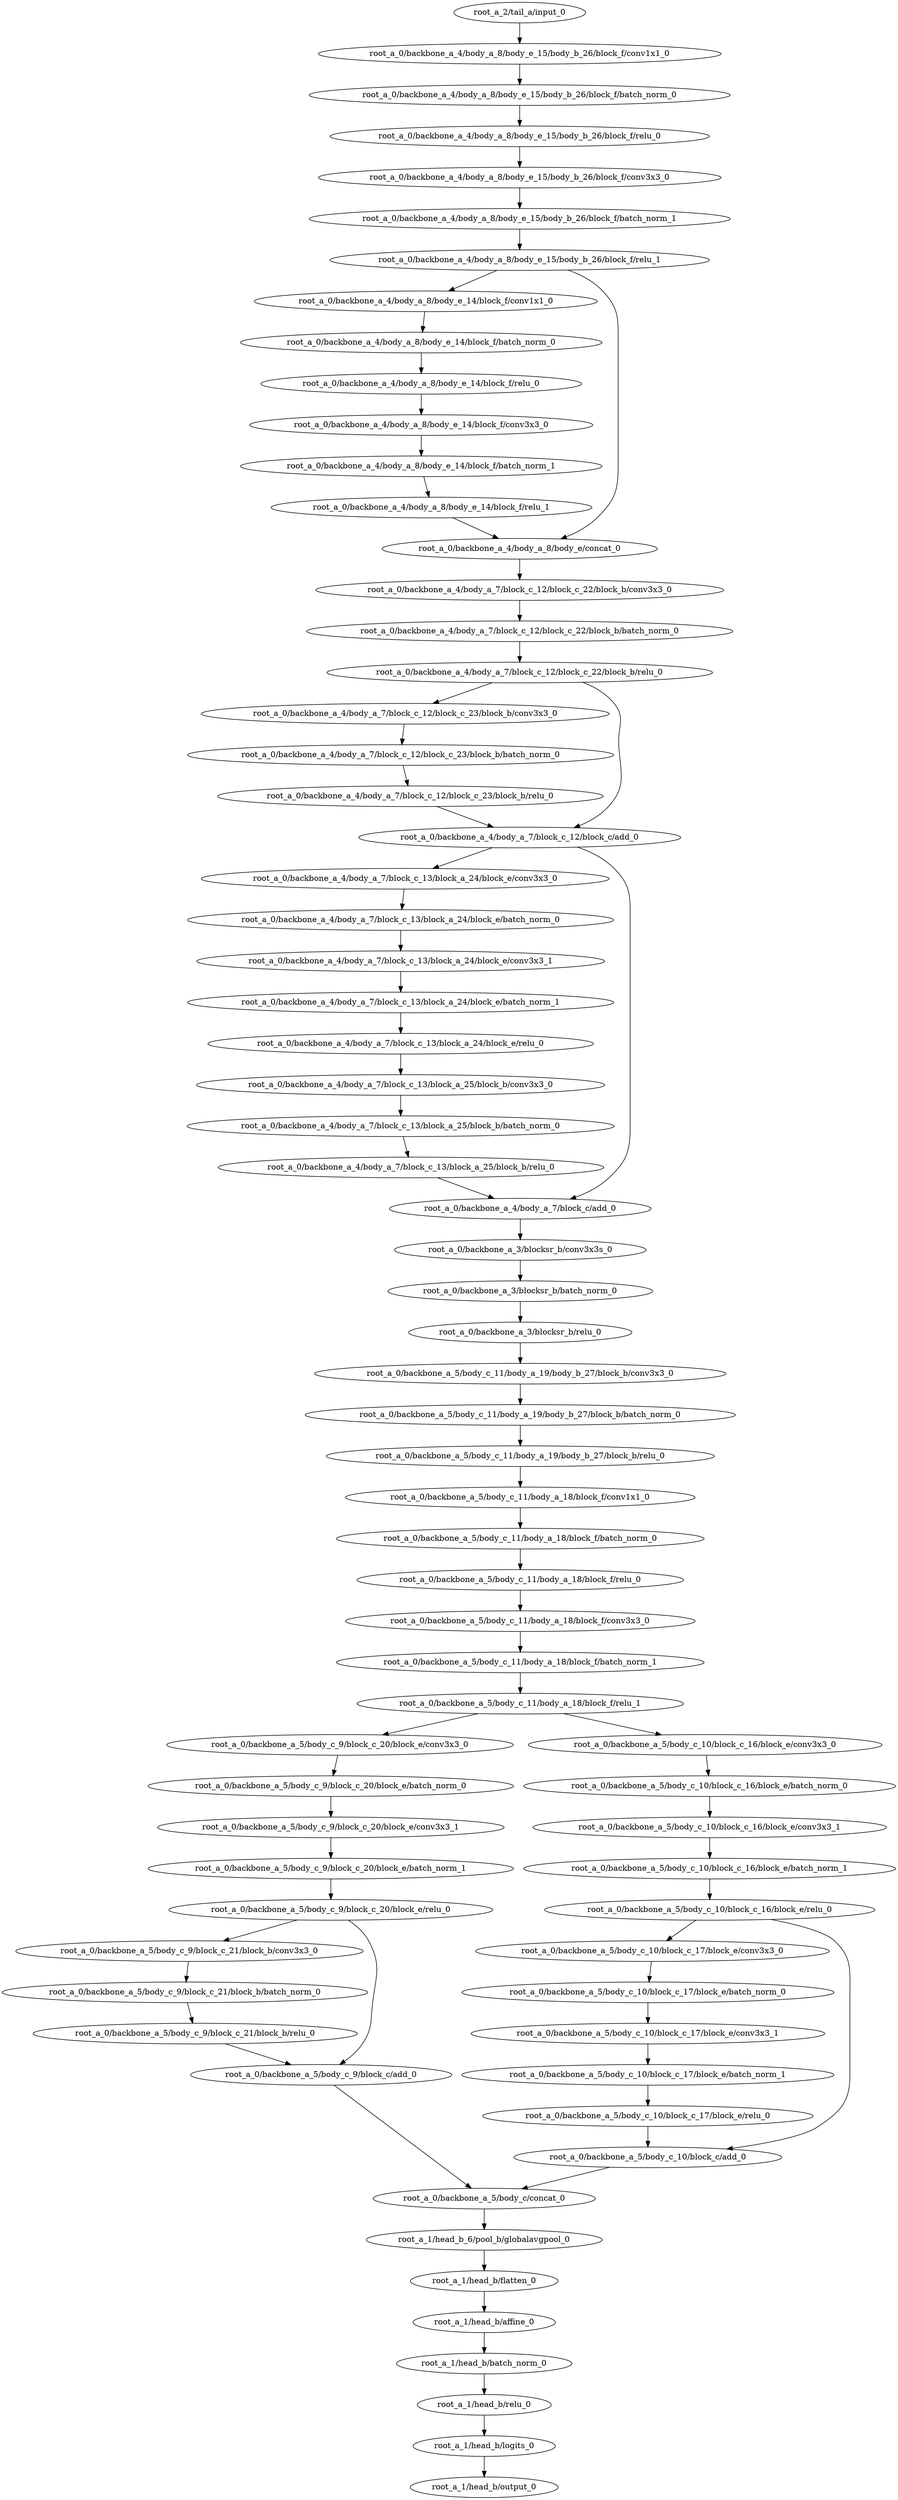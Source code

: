 digraph root_a {
	"root_a_2/tail_a/input_0"
	"root_a_0/backbone_a_4/body_a_8/body_e_15/body_b_26/block_f/conv1x1_0"
	"root_a_0/backbone_a_4/body_a_8/body_e_15/body_b_26/block_f/batch_norm_0"
	"root_a_0/backbone_a_4/body_a_8/body_e_15/body_b_26/block_f/relu_0"
	"root_a_0/backbone_a_4/body_a_8/body_e_15/body_b_26/block_f/conv3x3_0"
	"root_a_0/backbone_a_4/body_a_8/body_e_15/body_b_26/block_f/batch_norm_1"
	"root_a_0/backbone_a_4/body_a_8/body_e_15/body_b_26/block_f/relu_1"
	"root_a_0/backbone_a_4/body_a_8/body_e_14/block_f/conv1x1_0"
	"root_a_0/backbone_a_4/body_a_8/body_e_14/block_f/batch_norm_0"
	"root_a_0/backbone_a_4/body_a_8/body_e_14/block_f/relu_0"
	"root_a_0/backbone_a_4/body_a_8/body_e_14/block_f/conv3x3_0"
	"root_a_0/backbone_a_4/body_a_8/body_e_14/block_f/batch_norm_1"
	"root_a_0/backbone_a_4/body_a_8/body_e_14/block_f/relu_1"
	"root_a_0/backbone_a_4/body_a_8/body_e/concat_0"
	"root_a_0/backbone_a_4/body_a_7/block_c_12/block_c_22/block_b/conv3x3_0"
	"root_a_0/backbone_a_4/body_a_7/block_c_12/block_c_22/block_b/batch_norm_0"
	"root_a_0/backbone_a_4/body_a_7/block_c_12/block_c_22/block_b/relu_0"
	"root_a_0/backbone_a_4/body_a_7/block_c_12/block_c_23/block_b/conv3x3_0"
	"root_a_0/backbone_a_4/body_a_7/block_c_12/block_c_23/block_b/batch_norm_0"
	"root_a_0/backbone_a_4/body_a_7/block_c_12/block_c_23/block_b/relu_0"
	"root_a_0/backbone_a_4/body_a_7/block_c_12/block_c/add_0"
	"root_a_0/backbone_a_4/body_a_7/block_c_13/block_a_24/block_e/conv3x3_0"
	"root_a_0/backbone_a_4/body_a_7/block_c_13/block_a_24/block_e/batch_norm_0"
	"root_a_0/backbone_a_4/body_a_7/block_c_13/block_a_24/block_e/conv3x3_1"
	"root_a_0/backbone_a_4/body_a_7/block_c_13/block_a_24/block_e/batch_norm_1"
	"root_a_0/backbone_a_4/body_a_7/block_c_13/block_a_24/block_e/relu_0"
	"root_a_0/backbone_a_4/body_a_7/block_c_13/block_a_25/block_b/conv3x3_0"
	"root_a_0/backbone_a_4/body_a_7/block_c_13/block_a_25/block_b/batch_norm_0"
	"root_a_0/backbone_a_4/body_a_7/block_c_13/block_a_25/block_b/relu_0"
	"root_a_0/backbone_a_4/body_a_7/block_c/add_0"
	"root_a_0/backbone_a_3/blocksr_b/conv3x3s_0"
	"root_a_0/backbone_a_3/blocksr_b/batch_norm_0"
	"root_a_0/backbone_a_3/blocksr_b/relu_0"
	"root_a_0/backbone_a_5/body_c_11/body_a_19/body_b_27/block_b/conv3x3_0"
	"root_a_0/backbone_a_5/body_c_11/body_a_19/body_b_27/block_b/batch_norm_0"
	"root_a_0/backbone_a_5/body_c_11/body_a_19/body_b_27/block_b/relu_0"
	"root_a_0/backbone_a_5/body_c_11/body_a_18/block_f/conv1x1_0"
	"root_a_0/backbone_a_5/body_c_11/body_a_18/block_f/batch_norm_0"
	"root_a_0/backbone_a_5/body_c_11/body_a_18/block_f/relu_0"
	"root_a_0/backbone_a_5/body_c_11/body_a_18/block_f/conv3x3_0"
	"root_a_0/backbone_a_5/body_c_11/body_a_18/block_f/batch_norm_1"
	"root_a_0/backbone_a_5/body_c_11/body_a_18/block_f/relu_1"
	"root_a_0/backbone_a_5/body_c_9/block_c_20/block_e/conv3x3_0"
	"root_a_0/backbone_a_5/body_c_9/block_c_20/block_e/batch_norm_0"
	"root_a_0/backbone_a_5/body_c_9/block_c_20/block_e/conv3x3_1"
	"root_a_0/backbone_a_5/body_c_9/block_c_20/block_e/batch_norm_1"
	"root_a_0/backbone_a_5/body_c_9/block_c_20/block_e/relu_0"
	"root_a_0/backbone_a_5/body_c_9/block_c_21/block_b/conv3x3_0"
	"root_a_0/backbone_a_5/body_c_9/block_c_21/block_b/batch_norm_0"
	"root_a_0/backbone_a_5/body_c_9/block_c_21/block_b/relu_0"
	"root_a_0/backbone_a_5/body_c_9/block_c/add_0"
	"root_a_0/backbone_a_5/body_c_10/block_c_16/block_e/conv3x3_0"
	"root_a_0/backbone_a_5/body_c_10/block_c_16/block_e/batch_norm_0"
	"root_a_0/backbone_a_5/body_c_10/block_c_16/block_e/conv3x3_1"
	"root_a_0/backbone_a_5/body_c_10/block_c_16/block_e/batch_norm_1"
	"root_a_0/backbone_a_5/body_c_10/block_c_16/block_e/relu_0"
	"root_a_0/backbone_a_5/body_c_10/block_c_17/block_e/conv3x3_0"
	"root_a_0/backbone_a_5/body_c_10/block_c_17/block_e/batch_norm_0"
	"root_a_0/backbone_a_5/body_c_10/block_c_17/block_e/conv3x3_1"
	"root_a_0/backbone_a_5/body_c_10/block_c_17/block_e/batch_norm_1"
	"root_a_0/backbone_a_5/body_c_10/block_c_17/block_e/relu_0"
	"root_a_0/backbone_a_5/body_c_10/block_c/add_0"
	"root_a_0/backbone_a_5/body_c/concat_0"
	"root_a_1/head_b_6/pool_b/globalavgpool_0"
	"root_a_1/head_b/flatten_0"
	"root_a_1/head_b/affine_0"
	"root_a_1/head_b/batch_norm_0"
	"root_a_1/head_b/relu_0"
	"root_a_1/head_b/logits_0"
	"root_a_1/head_b/output_0"

	"root_a_2/tail_a/input_0" -> "root_a_0/backbone_a_4/body_a_8/body_e_15/body_b_26/block_f/conv1x1_0"
	"root_a_0/backbone_a_4/body_a_8/body_e_15/body_b_26/block_f/conv1x1_0" -> "root_a_0/backbone_a_4/body_a_8/body_e_15/body_b_26/block_f/batch_norm_0"
	"root_a_0/backbone_a_4/body_a_8/body_e_15/body_b_26/block_f/batch_norm_0" -> "root_a_0/backbone_a_4/body_a_8/body_e_15/body_b_26/block_f/relu_0"
	"root_a_0/backbone_a_4/body_a_8/body_e_15/body_b_26/block_f/relu_0" -> "root_a_0/backbone_a_4/body_a_8/body_e_15/body_b_26/block_f/conv3x3_0"
	"root_a_0/backbone_a_4/body_a_8/body_e_15/body_b_26/block_f/conv3x3_0" -> "root_a_0/backbone_a_4/body_a_8/body_e_15/body_b_26/block_f/batch_norm_1"
	"root_a_0/backbone_a_4/body_a_8/body_e_15/body_b_26/block_f/batch_norm_1" -> "root_a_0/backbone_a_4/body_a_8/body_e_15/body_b_26/block_f/relu_1"
	"root_a_0/backbone_a_4/body_a_8/body_e_15/body_b_26/block_f/relu_1" -> "root_a_0/backbone_a_4/body_a_8/body_e_14/block_f/conv1x1_0"
	"root_a_0/backbone_a_4/body_a_8/body_e_14/block_f/conv1x1_0" -> "root_a_0/backbone_a_4/body_a_8/body_e_14/block_f/batch_norm_0"
	"root_a_0/backbone_a_4/body_a_8/body_e_14/block_f/batch_norm_0" -> "root_a_0/backbone_a_4/body_a_8/body_e_14/block_f/relu_0"
	"root_a_0/backbone_a_4/body_a_8/body_e_14/block_f/relu_0" -> "root_a_0/backbone_a_4/body_a_8/body_e_14/block_f/conv3x3_0"
	"root_a_0/backbone_a_4/body_a_8/body_e_14/block_f/conv3x3_0" -> "root_a_0/backbone_a_4/body_a_8/body_e_14/block_f/batch_norm_1"
	"root_a_0/backbone_a_4/body_a_8/body_e_14/block_f/batch_norm_1" -> "root_a_0/backbone_a_4/body_a_8/body_e_14/block_f/relu_1"
	"root_a_0/backbone_a_4/body_a_8/body_e_14/block_f/relu_1" -> "root_a_0/backbone_a_4/body_a_8/body_e/concat_0"
	"root_a_0/backbone_a_4/body_a_8/body_e_15/body_b_26/block_f/relu_1" -> "root_a_0/backbone_a_4/body_a_8/body_e/concat_0"
	"root_a_0/backbone_a_4/body_a_8/body_e/concat_0" -> "root_a_0/backbone_a_4/body_a_7/block_c_12/block_c_22/block_b/conv3x3_0"
	"root_a_0/backbone_a_4/body_a_7/block_c_12/block_c_22/block_b/conv3x3_0" -> "root_a_0/backbone_a_4/body_a_7/block_c_12/block_c_22/block_b/batch_norm_0"
	"root_a_0/backbone_a_4/body_a_7/block_c_12/block_c_22/block_b/batch_norm_0" -> "root_a_0/backbone_a_4/body_a_7/block_c_12/block_c_22/block_b/relu_0"
	"root_a_0/backbone_a_4/body_a_7/block_c_12/block_c_22/block_b/relu_0" -> "root_a_0/backbone_a_4/body_a_7/block_c_12/block_c_23/block_b/conv3x3_0"
	"root_a_0/backbone_a_4/body_a_7/block_c_12/block_c_23/block_b/conv3x3_0" -> "root_a_0/backbone_a_4/body_a_7/block_c_12/block_c_23/block_b/batch_norm_0"
	"root_a_0/backbone_a_4/body_a_7/block_c_12/block_c_23/block_b/batch_norm_0" -> "root_a_0/backbone_a_4/body_a_7/block_c_12/block_c_23/block_b/relu_0"
	"root_a_0/backbone_a_4/body_a_7/block_c_12/block_c_22/block_b/relu_0" -> "root_a_0/backbone_a_4/body_a_7/block_c_12/block_c/add_0"
	"root_a_0/backbone_a_4/body_a_7/block_c_12/block_c_23/block_b/relu_0" -> "root_a_0/backbone_a_4/body_a_7/block_c_12/block_c/add_0"
	"root_a_0/backbone_a_4/body_a_7/block_c_12/block_c/add_0" -> "root_a_0/backbone_a_4/body_a_7/block_c_13/block_a_24/block_e/conv3x3_0"
	"root_a_0/backbone_a_4/body_a_7/block_c_13/block_a_24/block_e/conv3x3_0" -> "root_a_0/backbone_a_4/body_a_7/block_c_13/block_a_24/block_e/batch_norm_0"
	"root_a_0/backbone_a_4/body_a_7/block_c_13/block_a_24/block_e/batch_norm_0" -> "root_a_0/backbone_a_4/body_a_7/block_c_13/block_a_24/block_e/conv3x3_1"
	"root_a_0/backbone_a_4/body_a_7/block_c_13/block_a_24/block_e/conv3x3_1" -> "root_a_0/backbone_a_4/body_a_7/block_c_13/block_a_24/block_e/batch_norm_1"
	"root_a_0/backbone_a_4/body_a_7/block_c_13/block_a_24/block_e/batch_norm_1" -> "root_a_0/backbone_a_4/body_a_7/block_c_13/block_a_24/block_e/relu_0"
	"root_a_0/backbone_a_4/body_a_7/block_c_13/block_a_24/block_e/relu_0" -> "root_a_0/backbone_a_4/body_a_7/block_c_13/block_a_25/block_b/conv3x3_0"
	"root_a_0/backbone_a_4/body_a_7/block_c_13/block_a_25/block_b/conv3x3_0" -> "root_a_0/backbone_a_4/body_a_7/block_c_13/block_a_25/block_b/batch_norm_0"
	"root_a_0/backbone_a_4/body_a_7/block_c_13/block_a_25/block_b/batch_norm_0" -> "root_a_0/backbone_a_4/body_a_7/block_c_13/block_a_25/block_b/relu_0"
	"root_a_0/backbone_a_4/body_a_7/block_c_12/block_c/add_0" -> "root_a_0/backbone_a_4/body_a_7/block_c/add_0"
	"root_a_0/backbone_a_4/body_a_7/block_c_13/block_a_25/block_b/relu_0" -> "root_a_0/backbone_a_4/body_a_7/block_c/add_0"
	"root_a_0/backbone_a_4/body_a_7/block_c/add_0" -> "root_a_0/backbone_a_3/blocksr_b/conv3x3s_0"
	"root_a_0/backbone_a_3/blocksr_b/conv3x3s_0" -> "root_a_0/backbone_a_3/blocksr_b/batch_norm_0"
	"root_a_0/backbone_a_3/blocksr_b/batch_norm_0" -> "root_a_0/backbone_a_3/blocksr_b/relu_0"
	"root_a_0/backbone_a_3/blocksr_b/relu_0" -> "root_a_0/backbone_a_5/body_c_11/body_a_19/body_b_27/block_b/conv3x3_0"
	"root_a_0/backbone_a_5/body_c_11/body_a_19/body_b_27/block_b/conv3x3_0" -> "root_a_0/backbone_a_5/body_c_11/body_a_19/body_b_27/block_b/batch_norm_0"
	"root_a_0/backbone_a_5/body_c_11/body_a_19/body_b_27/block_b/batch_norm_0" -> "root_a_0/backbone_a_5/body_c_11/body_a_19/body_b_27/block_b/relu_0"
	"root_a_0/backbone_a_5/body_c_11/body_a_19/body_b_27/block_b/relu_0" -> "root_a_0/backbone_a_5/body_c_11/body_a_18/block_f/conv1x1_0"
	"root_a_0/backbone_a_5/body_c_11/body_a_18/block_f/conv1x1_0" -> "root_a_0/backbone_a_5/body_c_11/body_a_18/block_f/batch_norm_0"
	"root_a_0/backbone_a_5/body_c_11/body_a_18/block_f/batch_norm_0" -> "root_a_0/backbone_a_5/body_c_11/body_a_18/block_f/relu_0"
	"root_a_0/backbone_a_5/body_c_11/body_a_18/block_f/relu_0" -> "root_a_0/backbone_a_5/body_c_11/body_a_18/block_f/conv3x3_0"
	"root_a_0/backbone_a_5/body_c_11/body_a_18/block_f/conv3x3_0" -> "root_a_0/backbone_a_5/body_c_11/body_a_18/block_f/batch_norm_1"
	"root_a_0/backbone_a_5/body_c_11/body_a_18/block_f/batch_norm_1" -> "root_a_0/backbone_a_5/body_c_11/body_a_18/block_f/relu_1"
	"root_a_0/backbone_a_5/body_c_11/body_a_18/block_f/relu_1" -> "root_a_0/backbone_a_5/body_c_9/block_c_20/block_e/conv3x3_0"
	"root_a_0/backbone_a_5/body_c_9/block_c_20/block_e/conv3x3_0" -> "root_a_0/backbone_a_5/body_c_9/block_c_20/block_e/batch_norm_0"
	"root_a_0/backbone_a_5/body_c_9/block_c_20/block_e/batch_norm_0" -> "root_a_0/backbone_a_5/body_c_9/block_c_20/block_e/conv3x3_1"
	"root_a_0/backbone_a_5/body_c_9/block_c_20/block_e/conv3x3_1" -> "root_a_0/backbone_a_5/body_c_9/block_c_20/block_e/batch_norm_1"
	"root_a_0/backbone_a_5/body_c_9/block_c_20/block_e/batch_norm_1" -> "root_a_0/backbone_a_5/body_c_9/block_c_20/block_e/relu_0"
	"root_a_0/backbone_a_5/body_c_9/block_c_20/block_e/relu_0" -> "root_a_0/backbone_a_5/body_c_9/block_c_21/block_b/conv3x3_0"
	"root_a_0/backbone_a_5/body_c_9/block_c_21/block_b/conv3x3_0" -> "root_a_0/backbone_a_5/body_c_9/block_c_21/block_b/batch_norm_0"
	"root_a_0/backbone_a_5/body_c_9/block_c_21/block_b/batch_norm_0" -> "root_a_0/backbone_a_5/body_c_9/block_c_21/block_b/relu_0"
	"root_a_0/backbone_a_5/body_c_9/block_c_20/block_e/relu_0" -> "root_a_0/backbone_a_5/body_c_9/block_c/add_0"
	"root_a_0/backbone_a_5/body_c_9/block_c_21/block_b/relu_0" -> "root_a_0/backbone_a_5/body_c_9/block_c/add_0"
	"root_a_0/backbone_a_5/body_c_11/body_a_18/block_f/relu_1" -> "root_a_0/backbone_a_5/body_c_10/block_c_16/block_e/conv3x3_0"
	"root_a_0/backbone_a_5/body_c_10/block_c_16/block_e/conv3x3_0" -> "root_a_0/backbone_a_5/body_c_10/block_c_16/block_e/batch_norm_0"
	"root_a_0/backbone_a_5/body_c_10/block_c_16/block_e/batch_norm_0" -> "root_a_0/backbone_a_5/body_c_10/block_c_16/block_e/conv3x3_1"
	"root_a_0/backbone_a_5/body_c_10/block_c_16/block_e/conv3x3_1" -> "root_a_0/backbone_a_5/body_c_10/block_c_16/block_e/batch_norm_1"
	"root_a_0/backbone_a_5/body_c_10/block_c_16/block_e/batch_norm_1" -> "root_a_0/backbone_a_5/body_c_10/block_c_16/block_e/relu_0"
	"root_a_0/backbone_a_5/body_c_10/block_c_16/block_e/relu_0" -> "root_a_0/backbone_a_5/body_c_10/block_c_17/block_e/conv3x3_0"
	"root_a_0/backbone_a_5/body_c_10/block_c_17/block_e/conv3x3_0" -> "root_a_0/backbone_a_5/body_c_10/block_c_17/block_e/batch_norm_0"
	"root_a_0/backbone_a_5/body_c_10/block_c_17/block_e/batch_norm_0" -> "root_a_0/backbone_a_5/body_c_10/block_c_17/block_e/conv3x3_1"
	"root_a_0/backbone_a_5/body_c_10/block_c_17/block_e/conv3x3_1" -> "root_a_0/backbone_a_5/body_c_10/block_c_17/block_e/batch_norm_1"
	"root_a_0/backbone_a_5/body_c_10/block_c_17/block_e/batch_norm_1" -> "root_a_0/backbone_a_5/body_c_10/block_c_17/block_e/relu_0"
	"root_a_0/backbone_a_5/body_c_10/block_c_17/block_e/relu_0" -> "root_a_0/backbone_a_5/body_c_10/block_c/add_0"
	"root_a_0/backbone_a_5/body_c_10/block_c_16/block_e/relu_0" -> "root_a_0/backbone_a_5/body_c_10/block_c/add_0"
	"root_a_0/backbone_a_5/body_c_9/block_c/add_0" -> "root_a_0/backbone_a_5/body_c/concat_0"
	"root_a_0/backbone_a_5/body_c_10/block_c/add_0" -> "root_a_0/backbone_a_5/body_c/concat_0"
	"root_a_0/backbone_a_5/body_c/concat_0" -> "root_a_1/head_b_6/pool_b/globalavgpool_0"
	"root_a_1/head_b_6/pool_b/globalavgpool_0" -> "root_a_1/head_b/flatten_0"
	"root_a_1/head_b/flatten_0" -> "root_a_1/head_b/affine_0"
	"root_a_1/head_b/affine_0" -> "root_a_1/head_b/batch_norm_0"
	"root_a_1/head_b/batch_norm_0" -> "root_a_1/head_b/relu_0"
	"root_a_1/head_b/relu_0" -> "root_a_1/head_b/logits_0"
	"root_a_1/head_b/logits_0" -> "root_a_1/head_b/output_0"

}